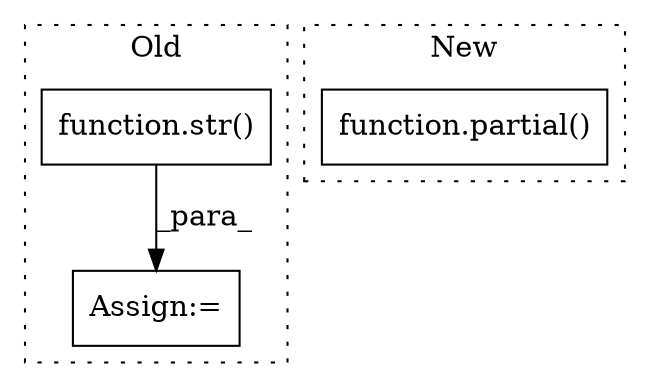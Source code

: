 digraph G {
subgraph cluster0 {
1 [label="function.str()" a="75" s="1073,1085" l="4,1" shape="box"];
3 [label="Assign:=" a="68" s="1038" l="3" shape="box"];
label = "Old";
style="dotted";
}
subgraph cluster1 {
2 [label="function.partial()" a="75" s="1539,1572" l="17,112" shape="box"];
label = "New";
style="dotted";
}
1 -> 3 [label="_para_"];
}